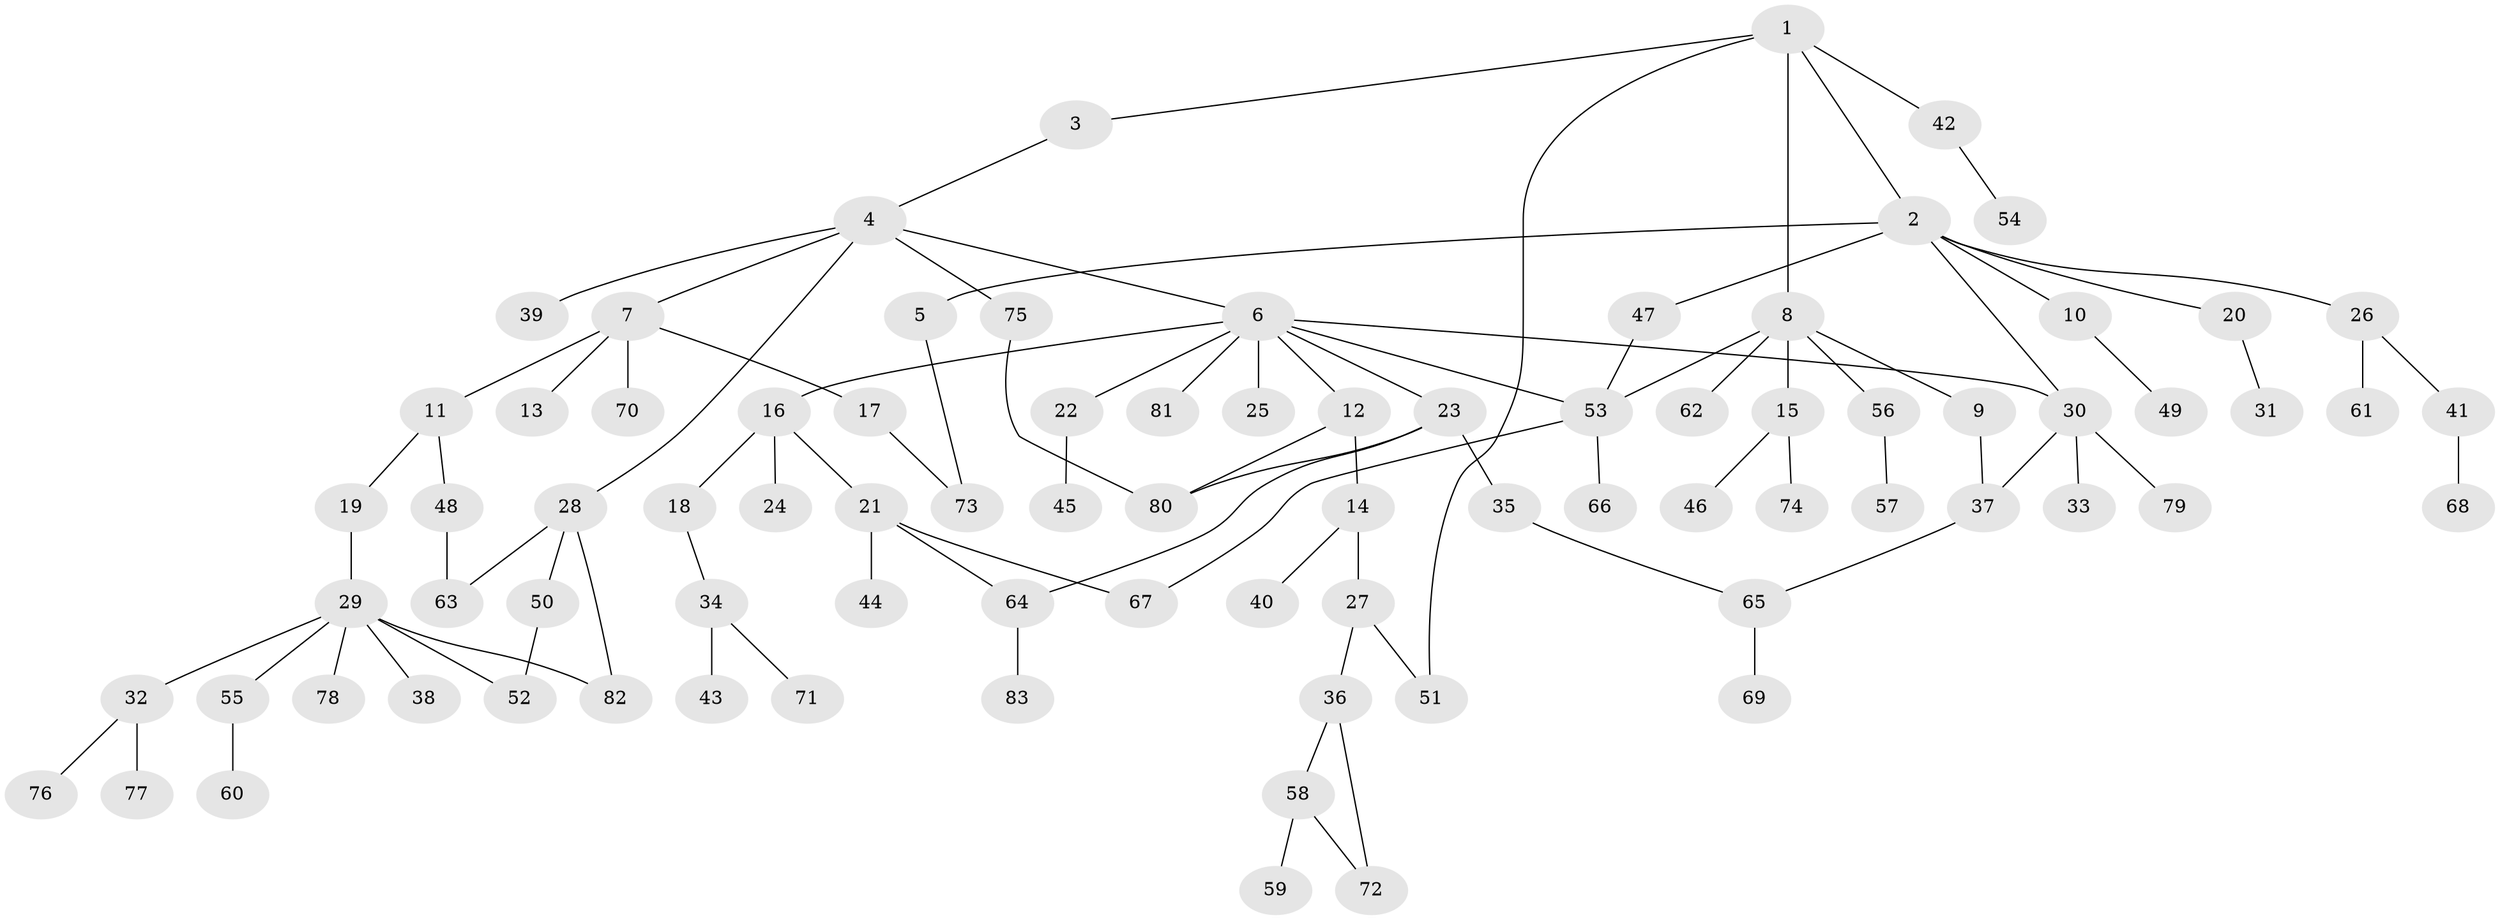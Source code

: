 // Generated by graph-tools (version 1.1) at 2025/42/03/09/25 04:42:13]
// undirected, 83 vertices, 97 edges
graph export_dot {
graph [start="1"]
  node [color=gray90,style=filled];
  1;
  2;
  3;
  4;
  5;
  6;
  7;
  8;
  9;
  10;
  11;
  12;
  13;
  14;
  15;
  16;
  17;
  18;
  19;
  20;
  21;
  22;
  23;
  24;
  25;
  26;
  27;
  28;
  29;
  30;
  31;
  32;
  33;
  34;
  35;
  36;
  37;
  38;
  39;
  40;
  41;
  42;
  43;
  44;
  45;
  46;
  47;
  48;
  49;
  50;
  51;
  52;
  53;
  54;
  55;
  56;
  57;
  58;
  59;
  60;
  61;
  62;
  63;
  64;
  65;
  66;
  67;
  68;
  69;
  70;
  71;
  72;
  73;
  74;
  75;
  76;
  77;
  78;
  79;
  80;
  81;
  82;
  83;
  1 -- 2;
  1 -- 3;
  1 -- 8;
  1 -- 42;
  1 -- 51;
  2 -- 5;
  2 -- 10;
  2 -- 20;
  2 -- 26;
  2 -- 30;
  2 -- 47;
  3 -- 4;
  4 -- 6;
  4 -- 7;
  4 -- 28;
  4 -- 39;
  4 -- 75;
  5 -- 73;
  6 -- 12;
  6 -- 16;
  6 -- 22;
  6 -- 23;
  6 -- 25;
  6 -- 53;
  6 -- 81;
  6 -- 30;
  7 -- 11;
  7 -- 13;
  7 -- 17;
  7 -- 70;
  8 -- 9;
  8 -- 15;
  8 -- 56;
  8 -- 62;
  8 -- 53;
  9 -- 37;
  10 -- 49;
  11 -- 19;
  11 -- 48;
  12 -- 14;
  12 -- 80;
  14 -- 27;
  14 -- 40;
  15 -- 46;
  15 -- 74;
  16 -- 18;
  16 -- 21;
  16 -- 24;
  17 -- 73;
  18 -- 34;
  19 -- 29;
  20 -- 31;
  21 -- 44;
  21 -- 64;
  21 -- 67;
  22 -- 45;
  23 -- 35;
  23 -- 80;
  23 -- 64;
  26 -- 41;
  26 -- 61;
  27 -- 36;
  27 -- 51;
  28 -- 50;
  28 -- 82;
  28 -- 63;
  29 -- 32;
  29 -- 38;
  29 -- 55;
  29 -- 78;
  29 -- 52;
  29 -- 82;
  30 -- 33;
  30 -- 37;
  30 -- 79;
  32 -- 76;
  32 -- 77;
  34 -- 43;
  34 -- 71;
  35 -- 65;
  36 -- 58;
  36 -- 72;
  37 -- 65;
  41 -- 68;
  42 -- 54;
  47 -- 53;
  48 -- 63;
  50 -- 52;
  53 -- 66;
  53 -- 67;
  55 -- 60;
  56 -- 57;
  58 -- 59;
  58 -- 72;
  64 -- 83;
  65 -- 69;
  75 -- 80;
}
